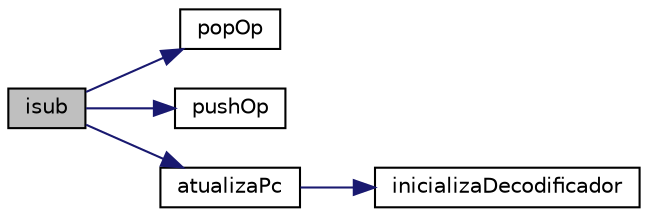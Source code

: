 digraph "isub"
{
 // INTERACTIVE_SVG=YES
  edge [fontname="Helvetica",fontsize="10",labelfontname="Helvetica",labelfontsize="10"];
  node [fontname="Helvetica",fontsize="10",shape=record];
  rankdir="LR";
  Node3013 [label="isub",height=0.2,width=0.4,color="black", fillcolor="grey75", style="filled", fontcolor="black"];
  Node3013 -> Node3014 [color="midnightblue",fontsize="10",style="solid",fontname="Helvetica"];
  Node3014 [label="popOp",height=0.2,width=0.4,color="black", fillcolor="white", style="filled",URL="$frame_8c.html#a3670f378856724ca85ced056e6bfc5c4"];
  Node3013 -> Node3015 [color="midnightblue",fontsize="10",style="solid",fontname="Helvetica"];
  Node3015 [label="pushOp",height=0.2,width=0.4,color="black", fillcolor="white", style="filled",URL="$frame_8c.html#a50993c39467516396b64a90eb81af0ba"];
  Node3013 -> Node3016 [color="midnightblue",fontsize="10",style="solid",fontname="Helvetica"];
  Node3016 [label="atualizaPc",height=0.2,width=0.4,color="black", fillcolor="white", style="filled",URL="$instrucao_8c.html#abcf4bbde1212f9bb0f2ee7a6ba5aec08"];
  Node3016 -> Node3017 [color="midnightblue",fontsize="10",style="solid",fontname="Helvetica"];
  Node3017 [label="inicializaDecodificador",height=0.2,width=0.4,color="black", fillcolor="white", style="filled",URL="$decodificador_8c.html#ac4ac4bcce3fed96b1a2657ceafda40bc"];
}
